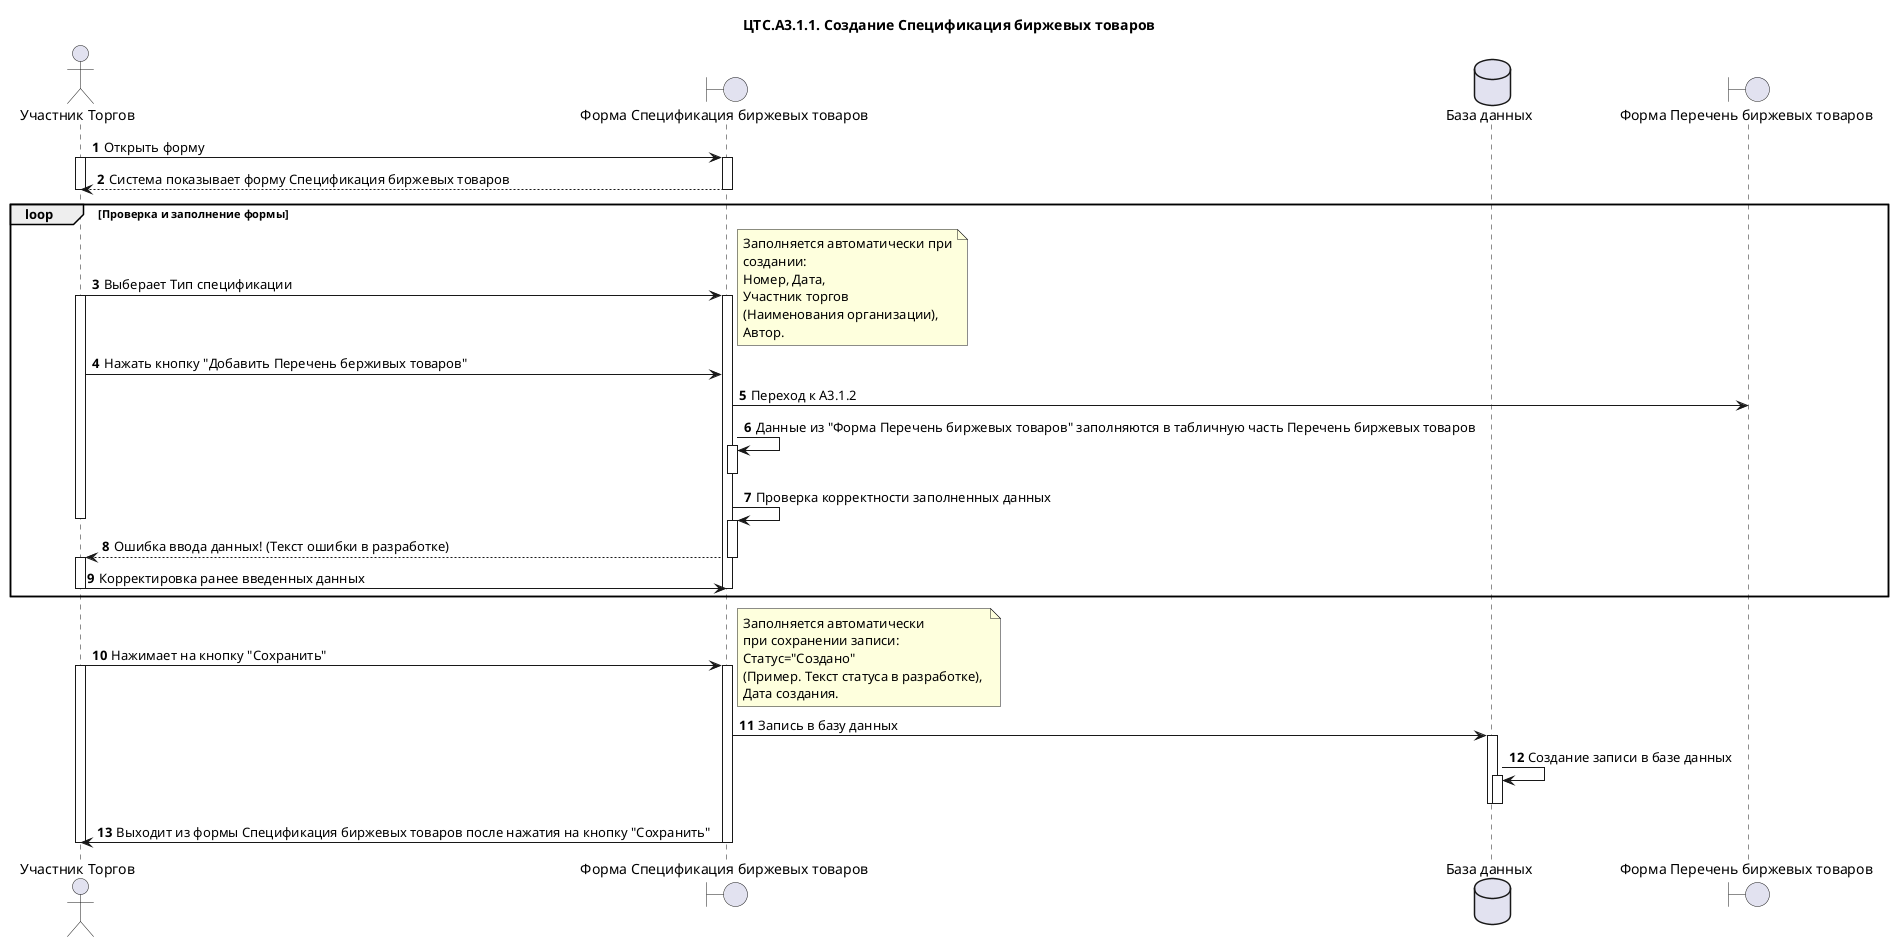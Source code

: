 @startuml "ЦТС.А3.1 Допуск товара к торгам"
title "ЦТС.А3.1.1. Создание Спецификация биржевых товаров"
actor "Участник Торгов" as User
boundary "Форма Спецификация биржевых товаров" as SpecificationForm
database "База данных" as Database
boundary "Форма Перечень биржевых товаров" as SpecificationCommoditiesForm

autonumber
User -> SpecificationForm: Открыть форму
activate User
activate SpecificationForm

SpecificationForm-->User: Система показывает форму Спецификация биржевых товаров
deactivate User
deactivate SpecificationForm

loop Проверка и заполнение формы

User -> SpecificationForm: Выберает Тип спецификации
note right
    Заполняется автоматически при
    создании: 
    Номер, Дата, 
    Участник торгов
    (Наименования организации), 
    Автор.
 end note
activate User
activate SpecificationForm

User -> SpecificationForm: Нажать кнопку "Добавить Перечень берживых товаров"
SpecificationForm -> SpecificationCommoditiesForm: Переход к А3.1.2
SpecificationForm -> SpecificationForm: Данные из "Форма Перечень биржевых товаров" заполняются в табличную часть Перечень биржевых товаров
activate SpecificationForm
deactivate SpecificationForm
SpecificationForm -> SpecificationForm: Проверка корректности заполненных данных 
activate SpecificationForm
deactivate User

SpecificationForm --> User: Ошибка ввода данных! (Текст ошибки в разработке) 
deactivate SpecificationForm
activate User

User->SpecificationForm: Корректировка ранее введенных данных
deactivate User
deactivate SpecificationForm
end


User -> SpecificationForm: Нажимает на кнопку "Cохранить"
activate SpecificationForm
activate User
note right
    Заполняется автоматически 
    при сохранении записи: 
    Статус="Создано"
    (Пример. Текст статуса в разработке), 
    Дата создания.
end note
SpecificationForm->Database: Запись в базу данных


activate Database
Database->Database: Создание записи в базе данных
activate Database
deactivate Database
deactivate Database
SpecificationForm->User: Выходит из формы Спецификация биржевых товаров после нажатия на кнопку "Cохранить"
deactivate SpecificationForm
deactivate User
@enduml
